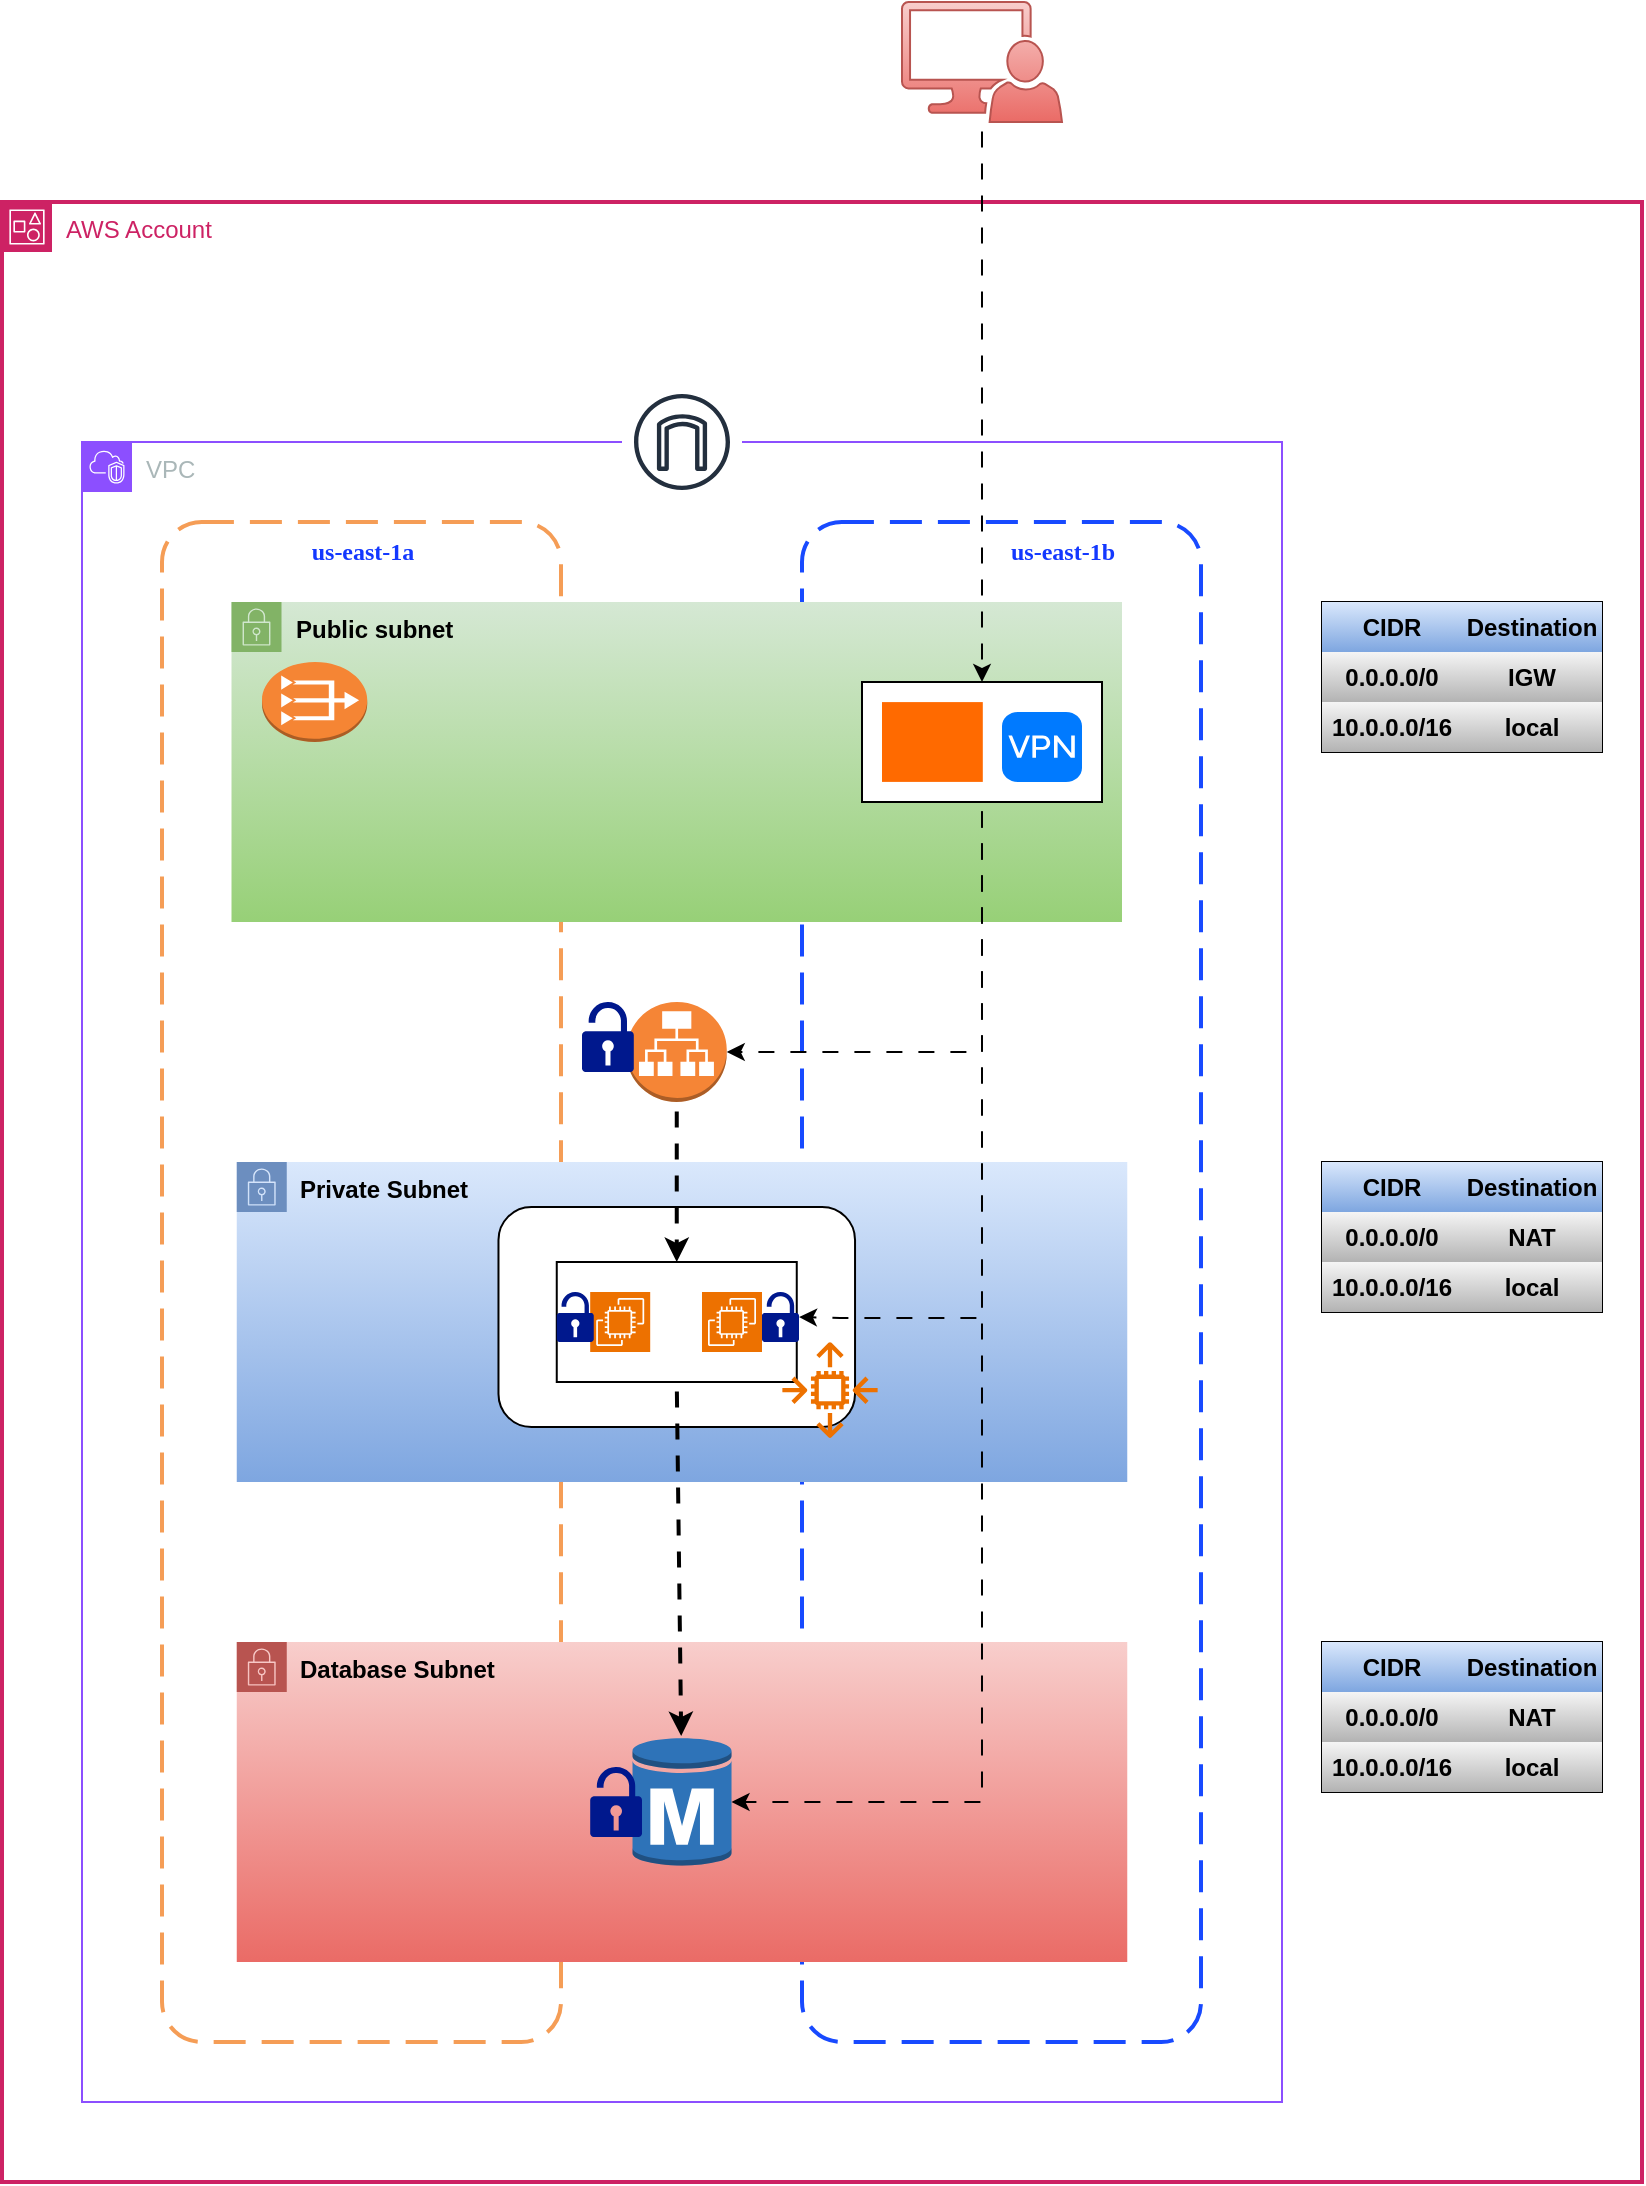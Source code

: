 <mxfile version="26.0.11">
  <diagram name="Page-1" id="_oa3yF-_nfbRzwI-3MNB">
    <mxGraphModel dx="1259" dy="1755" grid="1" gridSize="10" guides="1" tooltips="1" connect="1" arrows="1" fold="1" page="1" pageScale="1" pageWidth="850" pageHeight="1100" math="0" shadow="0">
      <root>
        <mxCell id="0" />
        <mxCell id="1" parent="0" />
        <mxCell id="-kNMf-nXk1HDoBk_w1mp-1" value="AWS Account" style="points=[[0,0],[0.25,0],[0.5,0],[0.75,0],[1,0],[1,0.25],[1,0.5],[1,0.75],[1,1],[0.75,1],[0.5,1],[0.25,1],[0,1],[0,0.75],[0,0.5],[0,0.25]];outlineConnect=0;gradientColor=none;html=1;whiteSpace=wrap;fontSize=12;fontStyle=0;container=1;pointerEvents=0;collapsible=0;recursiveResize=0;shape=mxgraph.aws4.group;grIcon=mxgraph.aws4.group_account;strokeColor=#CD2264;fillColor=none;verticalAlign=top;align=left;spacingLeft=30;fontColor=#CD2264;dashed=0;strokeWidth=2;" parent="1" vertex="1">
          <mxGeometry x="80" width="820" height="990" as="geometry" />
        </mxCell>
        <mxCell id="-kNMf-nXk1HDoBk_w1mp-2" value="VPC" style="points=[[0,0],[0.25,0],[0.5,0],[0.75,0],[1,0],[1,0.25],[1,0.5],[1,0.75],[1,1],[0.75,1],[0.5,1],[0.25,1],[0,1],[0,0.75],[0,0.5],[0,0.25]];outlineConnect=0;gradientColor=none;html=1;whiteSpace=wrap;fontSize=12;fontStyle=0;container=1;pointerEvents=0;collapsible=0;recursiveResize=0;shape=mxgraph.aws4.group;grIcon=mxgraph.aws4.group_vpc2;strokeColor=#8C4FFF;fillColor=none;verticalAlign=top;align=left;spacingLeft=30;fontColor=#AAB7B8;dashed=0;" parent="-kNMf-nXk1HDoBk_w1mp-1" vertex="1">
          <mxGeometry x="40" y="120" width="600" height="830" as="geometry" />
        </mxCell>
        <mxCell id="-kNMf-nXk1HDoBk_w1mp-3" value="" style="rounded=1;arcSize=10;dashed=1;strokeColor=#F59D56;fillColor=none;gradientColor=none;dashPattern=8 4;strokeWidth=2;" parent="-kNMf-nXk1HDoBk_w1mp-2" vertex="1">
          <mxGeometry x="40" y="40" width="199.5" height="760" as="geometry" />
        </mxCell>
        <mxCell id="-kNMf-nXk1HDoBk_w1mp-4" value="" style="rounded=1;arcSize=10;dashed=1;strokeColor=#184AFF;fillColor=none;gradientColor=none;dashPattern=8 4;strokeWidth=2;" parent="-kNMf-nXk1HDoBk_w1mp-2" vertex="1">
          <mxGeometry x="360" y="40" width="199.5" height="760" as="geometry" />
        </mxCell>
        <mxCell id="-kNMf-nXk1HDoBk_w1mp-5" value="&lt;b&gt;Public subnet&lt;/b&gt;" style="points=[[0,0],[0.25,0],[0.5,0],[0.75,0],[1,0],[1,0.25],[1,0.5],[1,0.75],[1,1],[0.75,1],[0.5,1],[0.25,1],[0,1],[0,0.75],[0,0.5],[0,0.25]];outlineConnect=0;gradientColor=#97d077;html=1;whiteSpace=wrap;fontSize=12;fontStyle=0;container=1;pointerEvents=0;collapsible=0;recursiveResize=0;shape=mxgraph.aws4.group;grIcon=mxgraph.aws4.group_security_group;grStroke=0;strokeColor=#82b366;fillColor=#d5e8d4;verticalAlign=top;align=left;spacingLeft=30;dashed=0;" parent="-kNMf-nXk1HDoBk_w1mp-2" vertex="1">
          <mxGeometry x="74.75" y="80" width="445.25" height="160" as="geometry" />
        </mxCell>
        <mxCell id="-kNMf-nXk1HDoBk_w1mp-6" value="&lt;b&gt;Private Subnet&lt;/b&gt;" style="points=[[0,0],[0.25,0],[0.5,0],[0.75,0],[1,0],[1,0.25],[1,0.5],[1,0.75],[1,1],[0.75,1],[0.5,1],[0.25,1],[0,1],[0,0.75],[0,0.5],[0,0.25]];outlineConnect=0;gradientColor=#7ea6e0;html=1;whiteSpace=wrap;fontSize=12;fontStyle=0;container=1;pointerEvents=0;collapsible=0;recursiveResize=0;shape=mxgraph.aws4.group;grIcon=mxgraph.aws4.group_security_group;grStroke=0;strokeColor=#6c8ebf;fillColor=#dae8fc;verticalAlign=top;align=left;spacingLeft=30;dashed=0;" parent="-kNMf-nXk1HDoBk_w1mp-2" vertex="1">
          <mxGeometry x="77.38" y="360" width="445.25" height="160" as="geometry" />
        </mxCell>
        <mxCell id="Ft64ByeWx-oR6YxNVYhW-5" value="" style="rounded=1;whiteSpace=wrap;html=1;" vertex="1" parent="-kNMf-nXk1HDoBk_w1mp-6">
          <mxGeometry x="130.86" y="22.5" width="178.28" height="110" as="geometry" />
        </mxCell>
        <mxCell id="-kNMf-nXk1HDoBk_w1mp-57" value="" style="rounded=0;whiteSpace=wrap;html=1;" parent="-kNMf-nXk1HDoBk_w1mp-6" vertex="1">
          <mxGeometry x="160" y="50" width="120" height="60" as="geometry" />
        </mxCell>
        <mxCell id="-kNMf-nXk1HDoBk_w1mp-58" value="" style="sketch=0;points=[[0,0,0],[0.25,0,0],[0.5,0,0],[0.75,0,0],[1,0,0],[0,1,0],[0.25,1,0],[0.5,1,0],[0.75,1,0],[1,1,0],[0,0.25,0],[0,0.5,0],[0,0.75,0],[1,0.25,0],[1,0.5,0],[1,0.75,0]];outlineConnect=0;fontColor=#232F3E;fillColor=#ED7100;strokeColor=#ffffff;dashed=0;verticalLabelPosition=bottom;verticalAlign=top;align=center;html=1;fontSize=12;fontStyle=0;aspect=fixed;shape=mxgraph.aws4.resourceIcon;resIcon=mxgraph.aws4.ec2;" parent="-kNMf-nXk1HDoBk_w1mp-6" vertex="1">
          <mxGeometry x="176.72" y="65" width="30" height="30" as="geometry" />
        </mxCell>
        <mxCell id="-kNMf-nXk1HDoBk_w1mp-59" value="" style="sketch=0;points=[[0,0,0],[0.25,0,0],[0.5,0,0],[0.75,0,0],[1,0,0],[0,1,0],[0.25,1,0],[0.5,1,0],[0.75,1,0],[1,1,0],[0,0.25,0],[0,0.5,0],[0,0.75,0],[1,0.25,0],[1,0.5,0],[1,0.75,0]];outlineConnect=0;fontColor=#232F3E;fillColor=#ED7100;strokeColor=#ffffff;dashed=0;verticalLabelPosition=bottom;verticalAlign=top;align=center;html=1;fontSize=12;fontStyle=0;aspect=fixed;shape=mxgraph.aws4.resourceIcon;resIcon=mxgraph.aws4.ec2;" parent="-kNMf-nXk1HDoBk_w1mp-6" vertex="1">
          <mxGeometry x="232.62" y="65" width="30" height="30" as="geometry" />
        </mxCell>
        <mxCell id="Ft64ByeWx-oR6YxNVYhW-2" value="" style="sketch=0;aspect=fixed;pointerEvents=1;shadow=0;dashed=0;html=1;strokeColor=none;labelPosition=center;verticalLabelPosition=bottom;verticalAlign=top;align=center;fillColor=#00188D;shape=mxgraph.mscae.enterprise.lock_unlocked" vertex="1" parent="-kNMf-nXk1HDoBk_w1mp-6">
          <mxGeometry x="160" y="65" width="18.5" height="25" as="geometry" />
        </mxCell>
        <mxCell id="Ft64ByeWx-oR6YxNVYhW-3" value="" style="sketch=0;aspect=fixed;pointerEvents=1;shadow=0;dashed=0;html=1;strokeColor=none;labelPosition=center;verticalLabelPosition=bottom;verticalAlign=top;align=center;fillColor=#00188D;shape=mxgraph.mscae.enterprise.lock_unlocked" vertex="1" parent="-kNMf-nXk1HDoBk_w1mp-6">
          <mxGeometry x="262.62" y="65" width="18.5" height="25" as="geometry" />
        </mxCell>
        <mxCell id="Ft64ByeWx-oR6YxNVYhW-6" value="" style="sketch=0;outlineConnect=0;fontColor=#232F3E;gradientColor=none;fillColor=#ED7100;strokeColor=none;dashed=0;verticalLabelPosition=bottom;verticalAlign=top;align=center;html=1;fontSize=12;fontStyle=0;aspect=fixed;pointerEvents=1;shape=mxgraph.aws4.auto_scaling2;" vertex="1" parent="-kNMf-nXk1HDoBk_w1mp-6">
          <mxGeometry x="272.62" y="90" width="48" height="48" as="geometry" />
        </mxCell>
        <mxCell id="-kNMf-nXk1HDoBk_w1mp-7" value="&lt;b&gt;Database Subnet&lt;/b&gt;" style="points=[[0,0],[0.25,0],[0.5,0],[0.75,0],[1,0],[1,0.25],[1,0.5],[1,0.75],[1,1],[0.75,1],[0.5,1],[0.25,1],[0,1],[0,0.75],[0,0.5],[0,0.25]];outlineConnect=0;gradientColor=#ea6b66;html=1;whiteSpace=wrap;fontSize=12;fontStyle=0;container=1;pointerEvents=0;collapsible=0;recursiveResize=0;shape=mxgraph.aws4.group;grIcon=mxgraph.aws4.group_security_group;grStroke=0;strokeColor=#b85450;fillColor=#f8cecc;verticalAlign=top;align=left;spacingLeft=30;dashed=0;" parent="-kNMf-nXk1HDoBk_w1mp-2" vertex="1">
          <mxGeometry x="77.38" y="600" width="445.25" height="160" as="geometry" />
        </mxCell>
        <mxCell id="-kNMf-nXk1HDoBk_w1mp-44" value="" style="outlineConnect=0;dashed=0;verticalLabelPosition=bottom;verticalAlign=top;align=center;html=1;shape=mxgraph.aws3.rds_db_instance;fillColor=#2E73B8;gradientColor=none;" parent="-kNMf-nXk1HDoBk_w1mp-7" vertex="1">
          <mxGeometry x="197.88" y="47" width="49.5" height="66" as="geometry" />
        </mxCell>
        <mxCell id="-kNMf-nXk1HDoBk_w1mp-45" value="" style="sketch=0;aspect=fixed;pointerEvents=1;shadow=0;dashed=0;html=1;strokeColor=none;labelPosition=center;verticalLabelPosition=bottom;verticalAlign=top;align=center;fillColor=#00188D;shape=mxgraph.mscae.enterprise.lock_unlocked" parent="-kNMf-nXk1HDoBk_w1mp-7" vertex="1">
          <mxGeometry x="176.72" y="62.5" width="25.9" height="35" as="geometry" />
        </mxCell>
        <mxCell id="Ft64ByeWx-oR6YxNVYhW-4" style="edgeStyle=orthogonalEdgeStyle;rounded=0;orthogonalLoop=1;jettySize=auto;html=1;entryX=0.5;entryY=0;entryDx=0;entryDy=0;flowAnimation=1;strokeWidth=2;" edge="1" parent="-kNMf-nXk1HDoBk_w1mp-2" source="-kNMf-nXk1HDoBk_w1mp-46" target="-kNMf-nXk1HDoBk_w1mp-57">
          <mxGeometry relative="1" as="geometry" />
        </mxCell>
        <mxCell id="-kNMf-nXk1HDoBk_w1mp-46" value="" style="outlineConnect=0;dashed=0;verticalLabelPosition=bottom;verticalAlign=top;align=center;html=1;shape=mxgraph.aws3.application_load_balancer;fillColor=#F58536;gradientColor=none;" parent="-kNMf-nXk1HDoBk_w1mp-2" vertex="1">
          <mxGeometry x="272.38" y="280" width="50" height="50" as="geometry" />
        </mxCell>
        <mxCell id="-kNMf-nXk1HDoBk_w1mp-47" value="" style="sketch=0;aspect=fixed;pointerEvents=1;shadow=0;dashed=0;html=1;strokeColor=none;labelPosition=center;verticalLabelPosition=bottom;verticalAlign=top;align=center;fillColor=#00188D;shape=mxgraph.mscae.enterprise.lock_unlocked" parent="-kNMf-nXk1HDoBk_w1mp-2" vertex="1">
          <mxGeometry x="250" y="280" width="25.9" height="35" as="geometry" />
        </mxCell>
        <mxCell id="-kNMf-nXk1HDoBk_w1mp-48" value="" style="rounded=0;whiteSpace=wrap;html=1;" parent="-kNMf-nXk1HDoBk_w1mp-2" vertex="1">
          <mxGeometry x="390" y="120" width="120" height="60" as="geometry" />
        </mxCell>
        <mxCell id="-kNMf-nXk1HDoBk_w1mp-49" value="" style="points=[];aspect=fixed;html=1;align=center;shadow=0;dashed=0;fillColor=#FF6A00;strokeColor=none;shape=mxgraph.alibaba_cloud.bastionhost;" parent="-kNMf-nXk1HDoBk_w1mp-2" vertex="1">
          <mxGeometry x="400" y="130.05" width="50.4" height="39.9" as="geometry" />
        </mxCell>
        <mxCell id="-kNMf-nXk1HDoBk_w1mp-50" value="" style="html=1;strokeWidth=1;shadow=0;dashed=0;shape=mxgraph.ios7.misc.vpn;fillColor=#007AFF;strokeColor=none;buttonText=;strokeColor2=#222222;fontColor=#222222;fontSize=8;verticalLabelPosition=bottom;verticalAlign=top;align=center;sketch=0;" parent="-kNMf-nXk1HDoBk_w1mp-2" vertex="1">
          <mxGeometry x="460" y="135" width="40" height="35" as="geometry" />
        </mxCell>
        <mxCell id="-kNMf-nXk1HDoBk_w1mp-51" style="edgeStyle=orthogonalEdgeStyle;rounded=0;orthogonalLoop=1;jettySize=auto;html=1;entryX=1;entryY=0.5;entryDx=0;entryDy=0;entryPerimeter=0;flowAnimation=1;" parent="-kNMf-nXk1HDoBk_w1mp-2" source="-kNMf-nXk1HDoBk_w1mp-48" target="-kNMf-nXk1HDoBk_w1mp-46" edge="1">
          <mxGeometry relative="1" as="geometry">
            <Array as="points">
              <mxPoint x="450" y="305" />
            </Array>
          </mxGeometry>
        </mxCell>
        <mxCell id="-kNMf-nXk1HDoBk_w1mp-52" style="edgeStyle=orthogonalEdgeStyle;rounded=0;orthogonalLoop=1;jettySize=auto;html=1;entryX=1;entryY=0.5;entryDx=0;entryDy=0;entryPerimeter=0;flowAnimation=1;" parent="-kNMf-nXk1HDoBk_w1mp-2" source="-kNMf-nXk1HDoBk_w1mp-48" target="-kNMf-nXk1HDoBk_w1mp-44" edge="1">
          <mxGeometry relative="1" as="geometry">
            <Array as="points">
              <mxPoint x="450" y="680" />
            </Array>
          </mxGeometry>
        </mxCell>
        <mxCell id="-kNMf-nXk1HDoBk_w1mp-55" value="&lt;b&gt;&lt;font style=&quot;color: rgb(19, 56, 255);&quot; face=&quot;Comic Sans MS&quot;&gt;us-east-1a&lt;/font&gt;&lt;/b&gt;" style="text;html=1;align=center;verticalAlign=middle;resizable=0;points=[];autosize=1;strokeColor=none;fillColor=none;" parent="-kNMf-nXk1HDoBk_w1mp-2" vertex="1">
          <mxGeometry x="94.75" y="40" width="90" height="30" as="geometry" />
        </mxCell>
        <mxCell id="-kNMf-nXk1HDoBk_w1mp-56" value="&lt;b&gt;&lt;font style=&quot;color: rgb(19, 56, 255);&quot; face=&quot;Comic Sans MS&quot;&gt;us-east-1b&lt;/font&gt;&lt;/b&gt;" style="text;html=1;align=center;verticalAlign=middle;resizable=0;points=[];autosize=1;strokeColor=none;fillColor=none;" parent="-kNMf-nXk1HDoBk_w1mp-2" vertex="1">
          <mxGeometry x="445.4" y="40" width="90" height="30" as="geometry" />
        </mxCell>
        <mxCell id="Ft64ByeWx-oR6YxNVYhW-1" value="" style="outlineConnect=0;dashed=0;verticalLabelPosition=bottom;verticalAlign=top;align=center;html=1;shape=mxgraph.aws3.vpc_nat_gateway;fillColor=#F58534;gradientColor=none;" vertex="1" parent="-kNMf-nXk1HDoBk_w1mp-2">
          <mxGeometry x="90" y="110" width="52.62" height="40" as="geometry" />
        </mxCell>
        <mxCell id="Ft64ByeWx-oR6YxNVYhW-8" value="" style="endArrow=classic;html=1;rounded=0;exitX=0.5;exitY=1;exitDx=0;exitDy=0;flowAnimation=1;strokeWidth=2;" edge="1" parent="-kNMf-nXk1HDoBk_w1mp-2" source="-kNMf-nXk1HDoBk_w1mp-57" target="-kNMf-nXk1HDoBk_w1mp-44">
          <mxGeometry width="50" height="50" relative="1" as="geometry">
            <mxPoint x="500" y="410" as="sourcePoint" />
            <mxPoint x="550" y="360" as="targetPoint" />
          </mxGeometry>
        </mxCell>
        <mxCell id="Ft64ByeWx-oR6YxNVYhW-9" style="edgeStyle=orthogonalEdgeStyle;rounded=0;orthogonalLoop=1;jettySize=auto;html=1;entryX=1;entryY=0.5;entryDx=0;entryDy=0;entryPerimeter=0;flowAnimation=1;" edge="1" parent="-kNMf-nXk1HDoBk_w1mp-2" source="-kNMf-nXk1HDoBk_w1mp-48" target="Ft64ByeWx-oR6YxNVYhW-3">
          <mxGeometry relative="1" as="geometry">
            <Array as="points">
              <mxPoint x="450" y="438" />
              <mxPoint x="379" y="438" />
            </Array>
          </mxGeometry>
        </mxCell>
        <mxCell id="-kNMf-nXk1HDoBk_w1mp-8" value="" style="shape=table;startSize=0;container=1;collapsible=0;childLayout=tableLayout;" parent="-kNMf-nXk1HDoBk_w1mp-1" vertex="1">
          <mxGeometry x="660" y="200" width="140" height="75" as="geometry" />
        </mxCell>
        <mxCell id="-kNMf-nXk1HDoBk_w1mp-9" value="" style="shape=tableRow;horizontal=0;startSize=0;swimlaneHead=0;swimlaneBody=0;strokeColor=inherit;top=0;left=0;bottom=0;right=0;collapsible=0;dropTarget=0;fillColor=none;points=[[0,0.5],[1,0.5]];portConstraint=eastwest;" parent="-kNMf-nXk1HDoBk_w1mp-8" vertex="1">
          <mxGeometry width="140" height="25" as="geometry" />
        </mxCell>
        <mxCell id="-kNMf-nXk1HDoBk_w1mp-10" value="&lt;b&gt;CIDR&lt;/b&gt;" style="shape=partialRectangle;html=1;whiteSpace=wrap;connectable=0;strokeColor=#6c8ebf;overflow=hidden;fillColor=#dae8fc;top=0;left=0;bottom=0;right=0;pointerEvents=1;gradientColor=#7ea6e0;" parent="-kNMf-nXk1HDoBk_w1mp-9" vertex="1">
          <mxGeometry width="70" height="25" as="geometry">
            <mxRectangle width="70" height="25" as="alternateBounds" />
          </mxGeometry>
        </mxCell>
        <mxCell id="-kNMf-nXk1HDoBk_w1mp-11" value="&lt;b&gt;Destination&lt;/b&gt;" style="shape=partialRectangle;html=1;whiteSpace=wrap;connectable=0;strokeColor=#6c8ebf;overflow=hidden;fillColor=#dae8fc;top=0;left=0;bottom=0;right=0;pointerEvents=1;gradientColor=#7ea6e0;" parent="-kNMf-nXk1HDoBk_w1mp-9" vertex="1">
          <mxGeometry x="70" width="70" height="25" as="geometry">
            <mxRectangle width="70" height="25" as="alternateBounds" />
          </mxGeometry>
        </mxCell>
        <mxCell id="-kNMf-nXk1HDoBk_w1mp-12" value="" style="shape=tableRow;horizontal=0;startSize=0;swimlaneHead=0;swimlaneBody=0;strokeColor=inherit;top=0;left=0;bottom=0;right=0;collapsible=0;dropTarget=0;fillColor=none;points=[[0,0.5],[1,0.5]];portConstraint=eastwest;" parent="-kNMf-nXk1HDoBk_w1mp-8" vertex="1">
          <mxGeometry y="25" width="140" height="25" as="geometry" />
        </mxCell>
        <mxCell id="-kNMf-nXk1HDoBk_w1mp-13" value="&lt;b&gt;0.0.0.0/0&lt;/b&gt;" style="shape=partialRectangle;html=1;whiteSpace=wrap;connectable=0;strokeColor=#666666;overflow=hidden;fillColor=#f5f5f5;top=0;left=0;bottom=0;right=0;pointerEvents=1;gradientColor=#b3b3b3;" parent="-kNMf-nXk1HDoBk_w1mp-12" vertex="1">
          <mxGeometry width="70" height="25" as="geometry">
            <mxRectangle width="70" height="25" as="alternateBounds" />
          </mxGeometry>
        </mxCell>
        <mxCell id="-kNMf-nXk1HDoBk_w1mp-14" value="&lt;b&gt;IGW&lt;/b&gt;" style="shape=partialRectangle;html=1;whiteSpace=wrap;connectable=0;strokeColor=#666666;overflow=hidden;fillColor=#f5f5f5;top=0;left=0;bottom=0;right=0;pointerEvents=1;gradientColor=#b3b3b3;" parent="-kNMf-nXk1HDoBk_w1mp-12" vertex="1">
          <mxGeometry x="70" width="70" height="25" as="geometry">
            <mxRectangle width="70" height="25" as="alternateBounds" />
          </mxGeometry>
        </mxCell>
        <mxCell id="-kNMf-nXk1HDoBk_w1mp-32" style="shape=tableRow;horizontal=0;startSize=0;swimlaneHead=0;swimlaneBody=0;strokeColor=inherit;top=0;left=0;bottom=0;right=0;collapsible=0;dropTarget=0;fillColor=none;points=[[0,0.5],[1,0.5]];portConstraint=eastwest;" parent="-kNMf-nXk1HDoBk_w1mp-8" vertex="1">
          <mxGeometry y="50" width="140" height="25" as="geometry" />
        </mxCell>
        <mxCell id="-kNMf-nXk1HDoBk_w1mp-33" value="&lt;b&gt;10.0.0.0/16&lt;/b&gt;" style="shape=partialRectangle;html=1;whiteSpace=wrap;connectable=0;strokeColor=#666666;overflow=hidden;fillColor=#f5f5f5;top=0;left=0;bottom=0;right=0;pointerEvents=1;gradientColor=#b3b3b3;" parent="-kNMf-nXk1HDoBk_w1mp-32" vertex="1">
          <mxGeometry width="70" height="25" as="geometry">
            <mxRectangle width="70" height="25" as="alternateBounds" />
          </mxGeometry>
        </mxCell>
        <mxCell id="-kNMf-nXk1HDoBk_w1mp-34" value="&lt;b&gt;local&lt;/b&gt;" style="shape=partialRectangle;html=1;whiteSpace=wrap;connectable=0;strokeColor=#666666;overflow=hidden;fillColor=#f5f5f5;top=0;left=0;bottom=0;right=0;pointerEvents=1;gradientColor=#b3b3b3;" parent="-kNMf-nXk1HDoBk_w1mp-32" vertex="1">
          <mxGeometry x="70" width="70" height="25" as="geometry">
            <mxRectangle width="70" height="25" as="alternateBounds" />
          </mxGeometry>
        </mxCell>
        <mxCell id="-kNMf-nXk1HDoBk_w1mp-15" value="" style="sketch=0;outlineConnect=0;fontColor=#232F3E;gradientColor=none;strokeColor=#232F3E;fillColor=#ffffff;dashed=0;verticalLabelPosition=bottom;verticalAlign=top;align=center;html=1;fontSize=12;fontStyle=0;aspect=fixed;shape=mxgraph.aws4.resourceIcon;resIcon=mxgraph.aws4.internet_gateway;" parent="-kNMf-nXk1HDoBk_w1mp-1" vertex="1">
          <mxGeometry x="310" y="90" width="60" height="60" as="geometry" />
        </mxCell>
        <mxCell id="-kNMf-nXk1HDoBk_w1mp-18" value="" style="shape=table;startSize=0;container=1;collapsible=0;childLayout=tableLayout;" parent="-kNMf-nXk1HDoBk_w1mp-1" vertex="1">
          <mxGeometry x="660" y="480" width="140" height="75" as="geometry" />
        </mxCell>
        <mxCell id="-kNMf-nXk1HDoBk_w1mp-19" value="" style="shape=tableRow;horizontal=0;startSize=0;swimlaneHead=0;swimlaneBody=0;strokeColor=inherit;top=0;left=0;bottom=0;right=0;collapsible=0;dropTarget=0;fillColor=none;points=[[0,0.5],[1,0.5]];portConstraint=eastwest;" parent="-kNMf-nXk1HDoBk_w1mp-18" vertex="1">
          <mxGeometry width="140" height="25" as="geometry" />
        </mxCell>
        <mxCell id="-kNMf-nXk1HDoBk_w1mp-20" value="&lt;b&gt;CIDR&lt;/b&gt;" style="shape=partialRectangle;html=1;whiteSpace=wrap;connectable=0;strokeColor=#6c8ebf;overflow=hidden;fillColor=#dae8fc;top=0;left=0;bottom=0;right=0;pointerEvents=1;gradientColor=#7ea6e0;" parent="-kNMf-nXk1HDoBk_w1mp-19" vertex="1">
          <mxGeometry width="70" height="25" as="geometry">
            <mxRectangle width="70" height="25" as="alternateBounds" />
          </mxGeometry>
        </mxCell>
        <mxCell id="-kNMf-nXk1HDoBk_w1mp-21" value="&lt;b&gt;Destination&lt;/b&gt;" style="shape=partialRectangle;html=1;whiteSpace=wrap;connectable=0;strokeColor=#6c8ebf;overflow=hidden;fillColor=#dae8fc;top=0;left=0;bottom=0;right=0;pointerEvents=1;gradientColor=#7ea6e0;" parent="-kNMf-nXk1HDoBk_w1mp-19" vertex="1">
          <mxGeometry x="70" width="70" height="25" as="geometry">
            <mxRectangle width="70" height="25" as="alternateBounds" />
          </mxGeometry>
        </mxCell>
        <mxCell id="-kNMf-nXk1HDoBk_w1mp-22" value="" style="shape=tableRow;horizontal=0;startSize=0;swimlaneHead=0;swimlaneBody=0;strokeColor=inherit;top=0;left=0;bottom=0;right=0;collapsible=0;dropTarget=0;fillColor=none;points=[[0,0.5],[1,0.5]];portConstraint=eastwest;" parent="-kNMf-nXk1HDoBk_w1mp-18" vertex="1">
          <mxGeometry y="25" width="140" height="25" as="geometry" />
        </mxCell>
        <mxCell id="-kNMf-nXk1HDoBk_w1mp-23" value="&lt;b&gt;0.0.0.0/0&lt;/b&gt;" style="shape=partialRectangle;html=1;whiteSpace=wrap;connectable=0;strokeColor=#666666;overflow=hidden;fillColor=#f5f5f5;top=0;left=0;bottom=0;right=0;pointerEvents=1;gradientColor=#b3b3b3;" parent="-kNMf-nXk1HDoBk_w1mp-22" vertex="1">
          <mxGeometry width="70" height="25" as="geometry">
            <mxRectangle width="70" height="25" as="alternateBounds" />
          </mxGeometry>
        </mxCell>
        <mxCell id="-kNMf-nXk1HDoBk_w1mp-24" value="&lt;b&gt;NAT&lt;/b&gt;" style="shape=partialRectangle;html=1;whiteSpace=wrap;connectable=0;strokeColor=#666666;overflow=hidden;fillColor=#f5f5f5;top=0;left=0;bottom=0;right=0;pointerEvents=1;gradientColor=#b3b3b3;" parent="-kNMf-nXk1HDoBk_w1mp-22" vertex="1">
          <mxGeometry x="70" width="70" height="25" as="geometry">
            <mxRectangle width="70" height="25" as="alternateBounds" />
          </mxGeometry>
        </mxCell>
        <mxCell id="-kNMf-nXk1HDoBk_w1mp-38" style="shape=tableRow;horizontal=0;startSize=0;swimlaneHead=0;swimlaneBody=0;strokeColor=inherit;top=0;left=0;bottom=0;right=0;collapsible=0;dropTarget=0;fillColor=none;points=[[0,0.5],[1,0.5]];portConstraint=eastwest;" parent="-kNMf-nXk1HDoBk_w1mp-18" vertex="1">
          <mxGeometry y="50" width="140" height="25" as="geometry" />
        </mxCell>
        <mxCell id="-kNMf-nXk1HDoBk_w1mp-39" value="&lt;b&gt;10.0.0.0/16&lt;/b&gt;" style="shape=partialRectangle;html=1;whiteSpace=wrap;connectable=0;strokeColor=#666666;overflow=hidden;fillColor=#f5f5f5;top=0;left=0;bottom=0;right=0;pointerEvents=1;gradientColor=#b3b3b3;" parent="-kNMf-nXk1HDoBk_w1mp-38" vertex="1">
          <mxGeometry width="70" height="25" as="geometry">
            <mxRectangle width="70" height="25" as="alternateBounds" />
          </mxGeometry>
        </mxCell>
        <mxCell id="-kNMf-nXk1HDoBk_w1mp-40" value="&lt;b&gt;local&lt;/b&gt;" style="shape=partialRectangle;html=1;whiteSpace=wrap;connectable=0;strokeColor=#666666;overflow=hidden;fillColor=#f5f5f5;top=0;left=0;bottom=0;right=0;pointerEvents=1;gradientColor=#b3b3b3;" parent="-kNMf-nXk1HDoBk_w1mp-38" vertex="1">
          <mxGeometry x="70" width="70" height="25" as="geometry">
            <mxRectangle width="70" height="25" as="alternateBounds" />
          </mxGeometry>
        </mxCell>
        <mxCell id="-kNMf-nXk1HDoBk_w1mp-25" value="" style="shape=table;startSize=0;container=1;collapsible=0;childLayout=tableLayout;" parent="-kNMf-nXk1HDoBk_w1mp-1" vertex="1">
          <mxGeometry x="660" y="720" width="140" height="75" as="geometry" />
        </mxCell>
        <mxCell id="-kNMf-nXk1HDoBk_w1mp-26" value="" style="shape=tableRow;horizontal=0;startSize=0;swimlaneHead=0;swimlaneBody=0;strokeColor=inherit;top=0;left=0;bottom=0;right=0;collapsible=0;dropTarget=0;fillColor=none;points=[[0,0.5],[1,0.5]];portConstraint=eastwest;" parent="-kNMf-nXk1HDoBk_w1mp-25" vertex="1">
          <mxGeometry width="140" height="25" as="geometry" />
        </mxCell>
        <mxCell id="-kNMf-nXk1HDoBk_w1mp-27" value="&lt;b&gt;CIDR&lt;/b&gt;" style="shape=partialRectangle;html=1;whiteSpace=wrap;connectable=0;strokeColor=#6c8ebf;overflow=hidden;fillColor=#dae8fc;top=0;left=0;bottom=0;right=0;pointerEvents=1;gradientColor=#7ea6e0;" parent="-kNMf-nXk1HDoBk_w1mp-26" vertex="1">
          <mxGeometry width="70" height="25" as="geometry">
            <mxRectangle width="70" height="25" as="alternateBounds" />
          </mxGeometry>
        </mxCell>
        <mxCell id="-kNMf-nXk1HDoBk_w1mp-28" value="&lt;b&gt;Destination&lt;/b&gt;" style="shape=partialRectangle;html=1;whiteSpace=wrap;connectable=0;strokeColor=#6c8ebf;overflow=hidden;fillColor=#dae8fc;top=0;left=0;bottom=0;right=0;pointerEvents=1;gradientColor=#7ea6e0;" parent="-kNMf-nXk1HDoBk_w1mp-26" vertex="1">
          <mxGeometry x="70" width="70" height="25" as="geometry">
            <mxRectangle width="70" height="25" as="alternateBounds" />
          </mxGeometry>
        </mxCell>
        <mxCell id="-kNMf-nXk1HDoBk_w1mp-29" value="" style="shape=tableRow;horizontal=0;startSize=0;swimlaneHead=0;swimlaneBody=0;strokeColor=inherit;top=0;left=0;bottom=0;right=0;collapsible=0;dropTarget=0;fillColor=none;points=[[0,0.5],[1,0.5]];portConstraint=eastwest;" parent="-kNMf-nXk1HDoBk_w1mp-25" vertex="1">
          <mxGeometry y="25" width="140" height="25" as="geometry" />
        </mxCell>
        <mxCell id="-kNMf-nXk1HDoBk_w1mp-30" value="&lt;b&gt;0.0.0.0/0&lt;/b&gt;" style="shape=partialRectangle;html=1;whiteSpace=wrap;connectable=0;strokeColor=#666666;overflow=hidden;fillColor=#f5f5f5;top=0;left=0;bottom=0;right=0;pointerEvents=1;gradientColor=#b3b3b3;" parent="-kNMf-nXk1HDoBk_w1mp-29" vertex="1">
          <mxGeometry width="70" height="25" as="geometry">
            <mxRectangle width="70" height="25" as="alternateBounds" />
          </mxGeometry>
        </mxCell>
        <mxCell id="-kNMf-nXk1HDoBk_w1mp-31" value="&lt;b&gt;NAT&lt;/b&gt;" style="shape=partialRectangle;html=1;whiteSpace=wrap;connectable=0;strokeColor=#666666;overflow=hidden;fillColor=#f5f5f5;top=0;left=0;bottom=0;right=0;pointerEvents=1;gradientColor=#b3b3b3;" parent="-kNMf-nXk1HDoBk_w1mp-29" vertex="1">
          <mxGeometry x="70" width="70" height="25" as="geometry">
            <mxRectangle width="70" height="25" as="alternateBounds" />
          </mxGeometry>
        </mxCell>
        <mxCell id="-kNMf-nXk1HDoBk_w1mp-41" style="shape=tableRow;horizontal=0;startSize=0;swimlaneHead=0;swimlaneBody=0;strokeColor=inherit;top=0;left=0;bottom=0;right=0;collapsible=0;dropTarget=0;fillColor=none;points=[[0,0.5],[1,0.5]];portConstraint=eastwest;" parent="-kNMf-nXk1HDoBk_w1mp-25" vertex="1">
          <mxGeometry y="50" width="140" height="25" as="geometry" />
        </mxCell>
        <mxCell id="-kNMf-nXk1HDoBk_w1mp-42" value="&lt;b&gt;10.0.0.0/16&lt;/b&gt;" style="shape=partialRectangle;html=1;whiteSpace=wrap;connectable=0;strokeColor=#666666;overflow=hidden;fillColor=#f5f5f5;top=0;left=0;bottom=0;right=0;pointerEvents=1;gradientColor=#b3b3b3;" parent="-kNMf-nXk1HDoBk_w1mp-41" vertex="1">
          <mxGeometry width="70" height="25" as="geometry">
            <mxRectangle width="70" height="25" as="alternateBounds" />
          </mxGeometry>
        </mxCell>
        <mxCell id="-kNMf-nXk1HDoBk_w1mp-43" value="&lt;b&gt;local&lt;/b&gt;" style="shape=partialRectangle;html=1;whiteSpace=wrap;connectable=0;strokeColor=#666666;overflow=hidden;fillColor=#f5f5f5;top=0;left=0;bottom=0;right=0;pointerEvents=1;gradientColor=#b3b3b3;" parent="-kNMf-nXk1HDoBk_w1mp-41" vertex="1">
          <mxGeometry x="70" width="70" height="25" as="geometry">
            <mxRectangle width="70" height="25" as="alternateBounds" />
          </mxGeometry>
        </mxCell>
        <mxCell id="-kNMf-nXk1HDoBk_w1mp-54" style="edgeStyle=orthogonalEdgeStyle;rounded=0;orthogonalLoop=1;jettySize=auto;html=1;flowAnimation=1;" parent="1" source="-kNMf-nXk1HDoBk_w1mp-53" target="-kNMf-nXk1HDoBk_w1mp-48" edge="1">
          <mxGeometry relative="1" as="geometry" />
        </mxCell>
        <mxCell id="-kNMf-nXk1HDoBk_w1mp-53" value="" style="sketch=0;pointerEvents=1;shadow=0;dashed=0;html=1;strokeColor=#b85450;labelPosition=center;verticalLabelPosition=bottom;verticalAlign=top;align=center;fillColor=#f8cecc;shape=mxgraph.mscae.system_center.admin_console;gradientColor=#ea6b66;" parent="1" vertex="1">
          <mxGeometry x="530" y="-100" width="80" height="60" as="geometry" />
        </mxCell>
      </root>
    </mxGraphModel>
  </diagram>
</mxfile>

